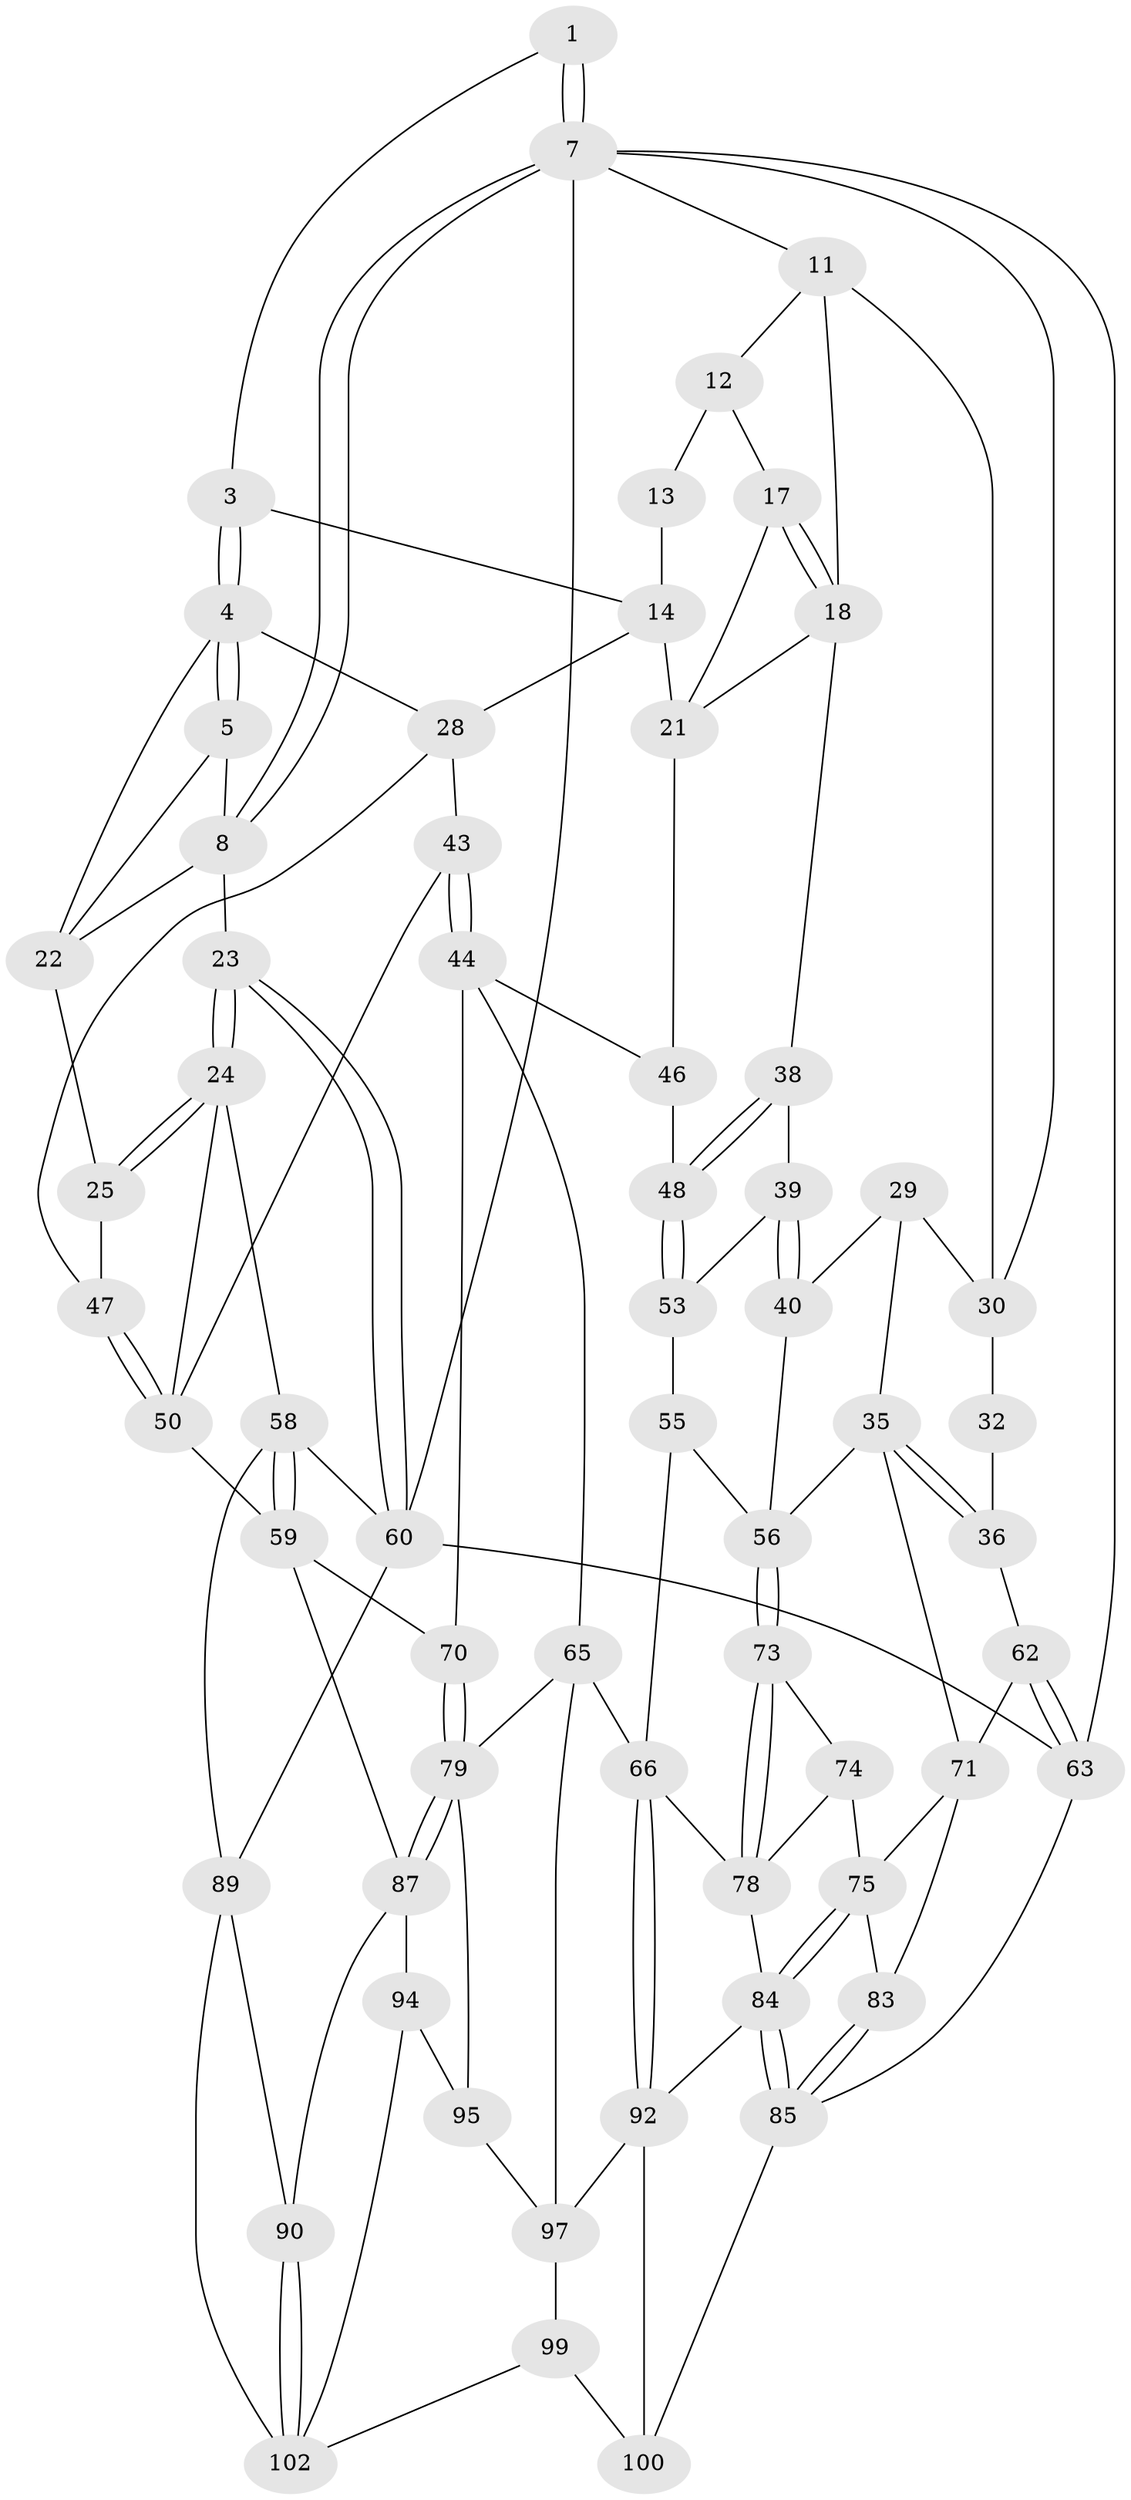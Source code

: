 // original degree distribution, {4: 0.2403846153846154, 5: 0.46153846153846156, 6: 0.25961538461538464, 3: 0.038461538461538464}
// Generated by graph-tools (version 1.1) at 2025/11/02/27/25 16:11:52]
// undirected, 62 vertices, 134 edges
graph export_dot {
graph [start="1"]
  node [color=gray90,style=filled];
  1 [pos="+0.9594524777750707+0",super="+2"];
  3 [pos="+0.7704401408304388+0.14676536959662603"];
  4 [pos="+0.7753749038478979+0.15128574598921146",super="+27"];
  5 [pos="+0.8291005445923609+0.1488082301835602",super="+6"];
  7 [pos="+1+0",super="+10"];
  8 [pos="+1+0.14433248749997135",super="+9"];
  11 [pos="+0.3155267069218912+0",super="+19"];
  12 [pos="+0.318591923539919+0",super="+16"];
  13 [pos="+0.5819333842285461+0",super="+15"];
  14 [pos="+0.6223354866400919+0.16513011474759273",super="+20"];
  17 [pos="+0.37276296515085716+0.2577789617338228"];
  18 [pos="+0.3338267033966568+0.26241093976105934",super="+37"];
  21 [pos="+0.5294044138044001+0.3389249010929398",super="+41"];
  22 [pos="+0.9045659473172971+0.1593803750138109",super="+26"];
  23 [pos="+1+0.39547321879885955"];
  24 [pos="+1+0.4090604070093469",super="+49"];
  25 [pos="+1+0.4022860503772134"];
  28 [pos="+0.7424002839816699+0.36662300082354804",super="+42"];
  29 [pos="+0.15077247626636098+0.28806854489453315",super="+34"];
  30 [pos="+0.177876643164638+0.24689516781490897",super="+31"];
  32 [pos="+0+0.285374501151491",super="+33"];
  35 [pos="+0.007525899762053283+0.5295676261127575",super="+64"];
  36 [pos="+0+0.49787877123819435",super="+52"];
  38 [pos="+0.33067872093241774+0.4655367545507285"];
  39 [pos="+0.3125599003286751+0.4805572350686715"];
  40 [pos="+0.2279629497469147+0.5288016413328887"];
  43 [pos="+0.7279380197125189+0.5330031936921305"];
  44 [pos="+0.7164530614000556+0.5479477844678703",super="+45"];
  46 [pos="+0.5311700944071588+0.5394187257814759"];
  47 [pos="+0.900384118021359+0.44373350773498593"];
  48 [pos="+0.47245339017288257+0.5508703075298839"];
  50 [pos="+0.9001207376491384+0.5537307513118386",super="+51"];
  53 [pos="+0.41325633015428154+0.6530241789039752",super="+54"];
  55 [pos="+0.2914571402223252+0.648803501415164",super="+68"];
  56 [pos="+0.2352082327045446+0.6417513947084026",super="+57"];
  58 [pos="+0.99207820500401+0.7347119290019247",super="+61"];
  59 [pos="+0.908205761980306+0.7128647927498454",super="+69"];
  60 [pos="+1+0.8002778944225902",super="+77"];
  62 [pos="+0+0.7705524324597349"];
  63 [pos="+0+1"];
  65 [pos="+0.6264076622307337+0.6979607972578469",super="+81"];
  66 [pos="+0.4692696317391552+0.76103515033445",super="+67"];
  70 [pos="+0.8165078177758899+0.6718204086351848"];
  71 [pos="+0.07766178338779173+0.6397911261012024",super="+72"];
  73 [pos="+0.22797024546502578+0.6578129230204034"];
  74 [pos="+0.20020291978892588+0.6896536854328414"];
  75 [pos="+0.17331174610206335+0.7083680298748104",super="+76"];
  78 [pos="+0.32251041716638623+0.7711911825413947",super="+82"];
  79 [pos="+0.731532437200871+0.7646125824590768",super="+80"];
  83 [pos="+0.07276719000476409+0.7547871224414788"];
  84 [pos="+0.1990214404294086+0.9793449190218498",super="+86"];
  85 [pos="+0.15736512086325563+1",super="+88"];
  87 [pos="+0.7955785727704587+0.7924330565568382",super="+91"];
  89 [pos="+0.9679639140464632+0.8439968984249455",super="+104"];
  90 [pos="+0.8800612545936352+0.8873495403240763"];
  92 [pos="+0.46883577314923375+0.7848359587311933",super="+93"];
  94 [pos="+0.7496205168779004+0.868398810098464",super="+101"];
  95 [pos="+0.7031809651486303+0.7944624345572898",super="+96"];
  97 [pos="+0.6020081188452446+0.8806662244667707",super="+98"];
  99 [pos="+0.48546733073705556+1"];
  100 [pos="+0.41656284991281906+1"];
  102 [pos="+0.799875868281178+0.9999831561308293",super="+103"];
  1 -- 7;
  1 -- 7;
  1 -- 3;
  3 -- 4;
  3 -- 4;
  3 -- 14;
  4 -- 5;
  4 -- 5;
  4 -- 28;
  4 -- 22;
  5 -- 22;
  5 -- 8;
  7 -- 8;
  7 -- 8;
  7 -- 11;
  7 -- 63;
  7 -- 30;
  7 -- 60;
  8 -- 23;
  8 -- 22;
  11 -- 12;
  11 -- 18;
  11 -- 30;
  12 -- 13 [weight=2];
  12 -- 17;
  13 -- 14;
  14 -- 28;
  14 -- 21;
  17 -- 18;
  17 -- 18;
  17 -- 21;
  18 -- 21;
  18 -- 38;
  21 -- 46;
  22 -- 25;
  23 -- 24;
  23 -- 24;
  23 -- 60;
  23 -- 60;
  24 -- 25;
  24 -- 25;
  24 -- 50;
  24 -- 58;
  25 -- 47;
  28 -- 43;
  28 -- 47;
  29 -- 30;
  29 -- 40;
  29 -- 35;
  30 -- 32;
  32 -- 36 [weight=2];
  35 -- 36;
  35 -- 36;
  35 -- 71;
  35 -- 56;
  36 -- 62;
  38 -- 39;
  38 -- 48;
  38 -- 48;
  39 -- 40;
  39 -- 40;
  39 -- 53;
  40 -- 56;
  43 -- 44;
  43 -- 44;
  43 -- 50;
  44 -- 70;
  44 -- 65;
  44 -- 46;
  46 -- 48;
  47 -- 50;
  47 -- 50;
  48 -- 53;
  48 -- 53;
  50 -- 59;
  53 -- 55 [weight=2];
  55 -- 56;
  55 -- 66;
  56 -- 73;
  56 -- 73;
  58 -- 59;
  58 -- 59;
  58 -- 89;
  58 -- 60;
  59 -- 70;
  59 -- 87;
  60 -- 63;
  60 -- 89;
  62 -- 63;
  62 -- 63;
  62 -- 71;
  63 -- 85;
  65 -- 66;
  65 -- 97;
  65 -- 79;
  66 -- 92;
  66 -- 92;
  66 -- 78;
  70 -- 79;
  70 -- 79;
  71 -- 75;
  71 -- 83;
  73 -- 74;
  73 -- 78;
  73 -- 78;
  74 -- 75;
  74 -- 78;
  75 -- 84;
  75 -- 84;
  75 -- 83;
  78 -- 84;
  79 -- 87;
  79 -- 87;
  79 -- 95;
  83 -- 85;
  83 -- 85;
  84 -- 85;
  84 -- 85;
  84 -- 92;
  85 -- 100;
  87 -- 90;
  87 -- 94;
  89 -- 90;
  89 -- 102;
  90 -- 102;
  90 -- 102;
  92 -- 100;
  92 -- 97;
  94 -- 95 [weight=2];
  94 -- 102;
  95 -- 97;
  97 -- 99;
  99 -- 100;
  99 -- 102;
}
